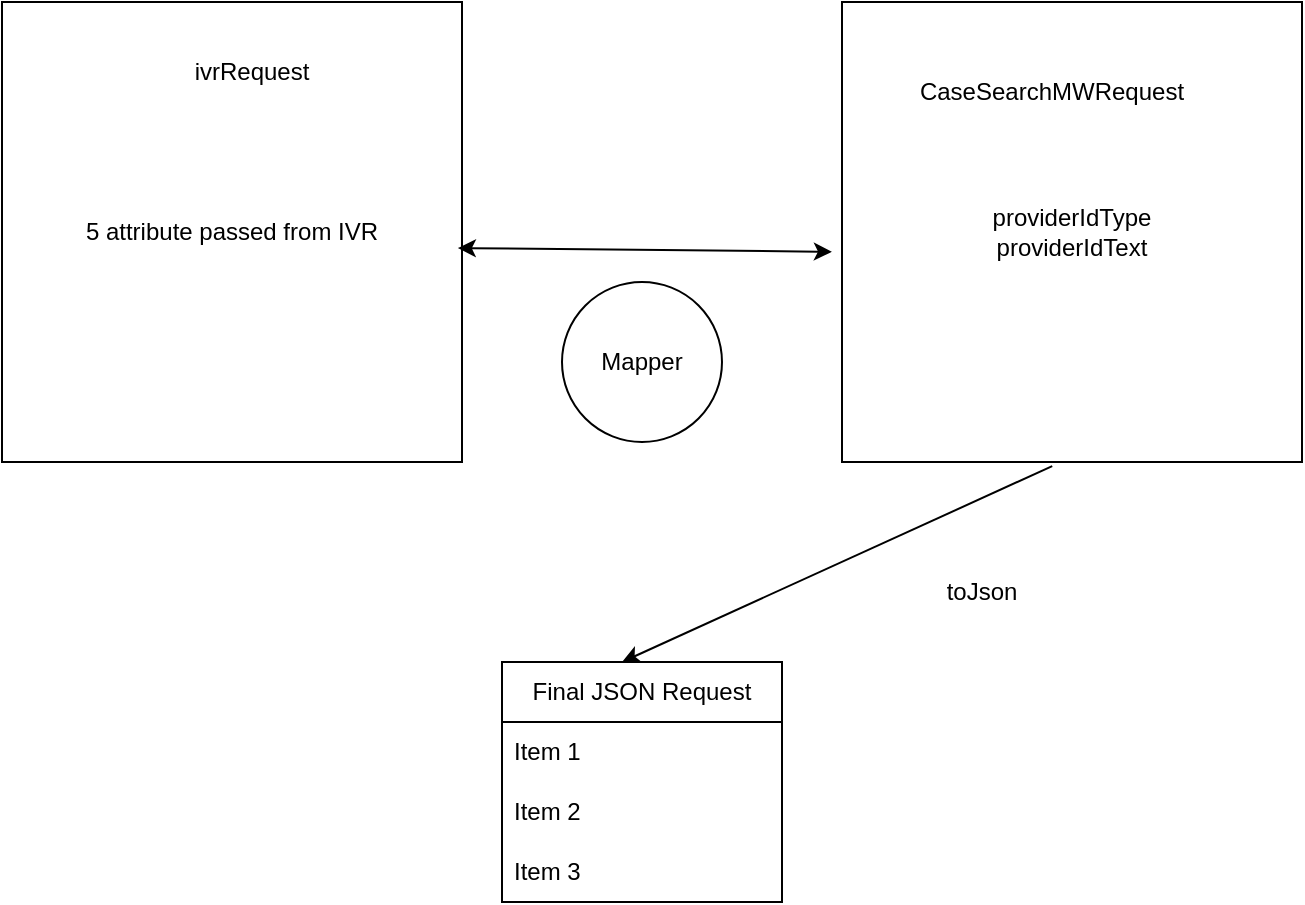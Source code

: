 <mxfile version="21.6.1" type="github">
  <diagram name="Page-1" id="nQvL3hzpKIWXgZNF68Dh">
    <mxGraphModel dx="754" dy="481" grid="1" gridSize="10" guides="1" tooltips="1" connect="1" arrows="1" fold="1" page="1" pageScale="1" pageWidth="850" pageHeight="1100" math="0" shadow="0">
      <root>
        <mxCell id="0" />
        <mxCell id="1" parent="0" />
        <mxCell id="VnGAarTe2b6gKikrNfpp-1" value="5 attribute passed from IVR" style="whiteSpace=wrap;html=1;aspect=fixed;" parent="1" vertex="1">
          <mxGeometry x="60" y="50" width="230" height="230" as="geometry" />
        </mxCell>
        <mxCell id="VnGAarTe2b6gKikrNfpp-2" value="ivrRequest" style="text;html=1;strokeColor=none;fillColor=none;align=center;verticalAlign=middle;whiteSpace=wrap;rounded=0;" parent="1" vertex="1">
          <mxGeometry x="100" y="70" width="170" height="30" as="geometry" />
        </mxCell>
        <mxCell id="VnGAarTe2b6gKikrNfpp-3" value="&lt;div&gt;providerIdType&lt;/div&gt;&lt;div&gt;providerIdText&lt;br&gt;&lt;/div&gt;" style="whiteSpace=wrap;html=1;aspect=fixed;" parent="1" vertex="1">
          <mxGeometry x="480" y="50" width="230" height="230" as="geometry" />
        </mxCell>
        <mxCell id="VnGAarTe2b6gKikrNfpp-4" value="CaseSearchMWRequest" style="text;html=1;strokeColor=none;fillColor=none;align=center;verticalAlign=middle;whiteSpace=wrap;rounded=0;" parent="1" vertex="1">
          <mxGeometry x="500" y="80" width="170" height="30" as="geometry" />
        </mxCell>
        <mxCell id="VnGAarTe2b6gKikrNfpp-5" value="" style="endArrow=classic;startArrow=classic;html=1;rounded=0;entryX=-0.022;entryY=0.543;entryDx=0;entryDy=0;entryPerimeter=0;exitX=0.991;exitY=0.535;exitDx=0;exitDy=0;exitPerimeter=0;" parent="1" source="VnGAarTe2b6gKikrNfpp-1" target="VnGAarTe2b6gKikrNfpp-3" edge="1">
          <mxGeometry width="50" height="50" relative="1" as="geometry">
            <mxPoint x="300" y="180" as="sourcePoint" />
            <mxPoint x="350" y="130" as="targetPoint" />
          </mxGeometry>
        </mxCell>
        <mxCell id="VnGAarTe2b6gKikrNfpp-6" value="Mapper" style="ellipse;whiteSpace=wrap;html=1;aspect=fixed;" parent="1" vertex="1">
          <mxGeometry x="340" y="190" width="80" height="80" as="geometry" />
        </mxCell>
        <mxCell id="VnGAarTe2b6gKikrNfpp-7" value="" style="endArrow=classic;html=1;rounded=0;exitX=0.457;exitY=1.009;exitDx=0;exitDy=0;exitPerimeter=0;" parent="1" source="VnGAarTe2b6gKikrNfpp-3" edge="1">
          <mxGeometry width="50" height="50" relative="1" as="geometry">
            <mxPoint x="550" y="330" as="sourcePoint" />
            <mxPoint x="370" y="380" as="targetPoint" />
          </mxGeometry>
        </mxCell>
        <mxCell id="VnGAarTe2b6gKikrNfpp-8" value="Final JSON Request" style="swimlane;fontStyle=0;childLayout=stackLayout;horizontal=1;startSize=30;horizontalStack=0;resizeParent=1;resizeParentMax=0;resizeLast=0;collapsible=1;marginBottom=0;whiteSpace=wrap;html=1;" parent="1" vertex="1">
          <mxGeometry x="310" y="380" width="140" height="120" as="geometry" />
        </mxCell>
        <mxCell id="VnGAarTe2b6gKikrNfpp-9" value="Item 1" style="text;strokeColor=none;fillColor=none;align=left;verticalAlign=middle;spacingLeft=4;spacingRight=4;overflow=hidden;points=[[0,0.5],[1,0.5]];portConstraint=eastwest;rotatable=0;whiteSpace=wrap;html=1;" parent="VnGAarTe2b6gKikrNfpp-8" vertex="1">
          <mxGeometry y="30" width="140" height="30" as="geometry" />
        </mxCell>
        <mxCell id="VnGAarTe2b6gKikrNfpp-10" value="Item 2" style="text;strokeColor=none;fillColor=none;align=left;verticalAlign=middle;spacingLeft=4;spacingRight=4;overflow=hidden;points=[[0,0.5],[1,0.5]];portConstraint=eastwest;rotatable=0;whiteSpace=wrap;html=1;" parent="VnGAarTe2b6gKikrNfpp-8" vertex="1">
          <mxGeometry y="60" width="140" height="30" as="geometry" />
        </mxCell>
        <mxCell id="VnGAarTe2b6gKikrNfpp-11" value="Item 3" style="text;strokeColor=none;fillColor=none;align=left;verticalAlign=middle;spacingLeft=4;spacingRight=4;overflow=hidden;points=[[0,0.5],[1,0.5]];portConstraint=eastwest;rotatable=0;whiteSpace=wrap;html=1;" parent="VnGAarTe2b6gKikrNfpp-8" vertex="1">
          <mxGeometry y="90" width="140" height="30" as="geometry" />
        </mxCell>
        <mxCell id="VnGAarTe2b6gKikrNfpp-12" value="toJson" style="text;html=1;strokeColor=none;fillColor=none;align=center;verticalAlign=middle;whiteSpace=wrap;rounded=0;" parent="1" vertex="1">
          <mxGeometry x="520" y="330" width="60" height="30" as="geometry" />
        </mxCell>
      </root>
    </mxGraphModel>
  </diagram>
</mxfile>
